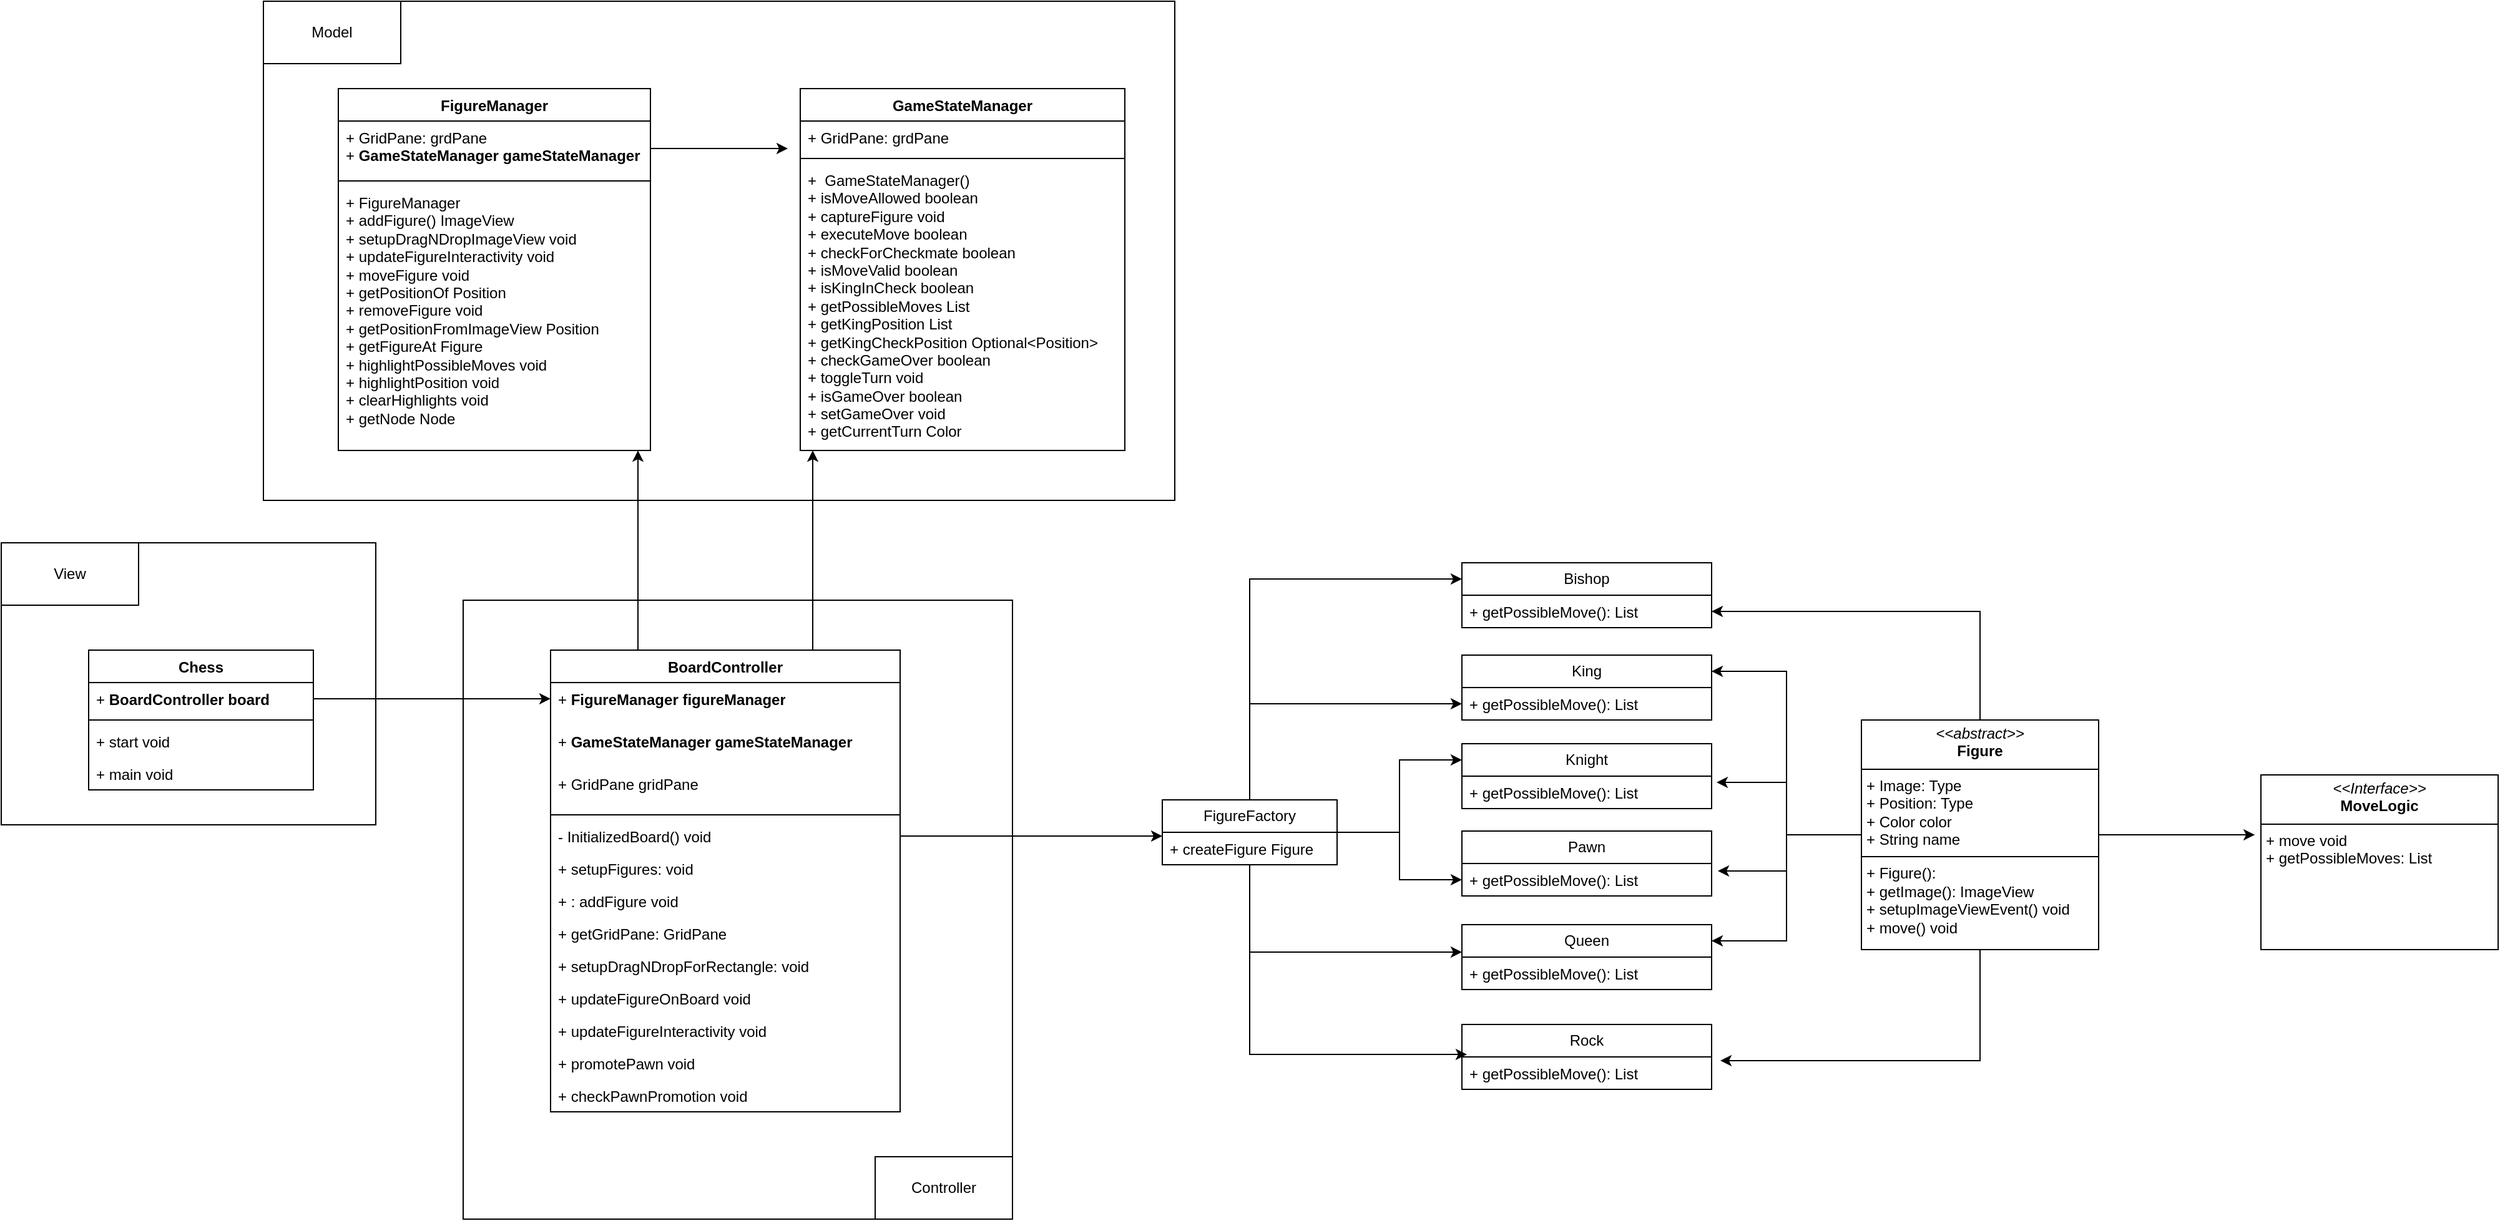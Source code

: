 <mxfile version="24.3.1" type="github">
  <diagram name="Strona-1" id="Us462Q0NrzWCBAyONTKx">
    <mxGraphModel dx="2203" dy="2340" grid="1" gridSize="10" guides="1" tooltips="1" connect="1" arrows="1" fold="1" page="1" pageScale="1" pageWidth="1654" pageHeight="1169" math="0" shadow="0">
      <root>
        <mxCell id="0" />
        <mxCell id="1" parent="0" />
        <mxCell id="w8j8DnIwG2Rcdh9Socys-90" value="" style="html=1;whiteSpace=wrap;" vertex="1" parent="1">
          <mxGeometry x="70" y="394" width="300" height="226" as="geometry" />
        </mxCell>
        <mxCell id="w8j8DnIwG2Rcdh9Socys-89" value="" style="html=1;whiteSpace=wrap;" vertex="1" parent="1">
          <mxGeometry x="440" y="440" width="440" height="496" as="geometry" />
        </mxCell>
        <mxCell id="w8j8DnIwG2Rcdh9Socys-23" value="" style="html=1;whiteSpace=wrap;" vertex="1" parent="1">
          <mxGeometry x="280" y="-40" width="730" height="400" as="geometry" />
        </mxCell>
        <mxCell id="w8j8DnIwG2Rcdh9Socys-5" value="FigureManager" style="swimlane;fontStyle=1;align=center;verticalAlign=top;childLayout=stackLayout;horizontal=1;startSize=26;horizontalStack=0;resizeParent=1;resizeParentMax=0;resizeLast=0;collapsible=1;marginBottom=0;whiteSpace=wrap;html=1;" vertex="1" parent="1">
          <mxGeometry x="340" y="30" width="250" height="290" as="geometry" />
        </mxCell>
        <mxCell id="w8j8DnIwG2Rcdh9Socys-87" style="edgeStyle=orthogonalEdgeStyle;rounded=0;orthogonalLoop=1;jettySize=auto;html=1;" edge="1" parent="w8j8DnIwG2Rcdh9Socys-5" source="w8j8DnIwG2Rcdh9Socys-6">
          <mxGeometry relative="1" as="geometry">
            <mxPoint x="360" y="48" as="targetPoint" />
          </mxGeometry>
        </mxCell>
        <mxCell id="w8j8DnIwG2Rcdh9Socys-6" value="+ GridPane: grdPane&lt;div&gt;+&amp;nbsp;&lt;span style=&quot;font-weight: 700; text-align: center; background-color: initial;&quot;&gt;GameStateManager g&lt;/span&gt;&lt;span style=&quot;font-weight: 700; text-align: center; background-color: initial;&quot;&gt;ameStateManager&lt;/span&gt;&lt;/div&gt;" style="text;strokeColor=none;fillColor=none;align=left;verticalAlign=top;spacingLeft=4;spacingRight=4;overflow=hidden;rotatable=0;points=[[0,0.5],[1,0.5]];portConstraint=eastwest;whiteSpace=wrap;html=1;" vertex="1" parent="w8j8DnIwG2Rcdh9Socys-5">
          <mxGeometry y="26" width="250" height="44" as="geometry" />
        </mxCell>
        <mxCell id="w8j8DnIwG2Rcdh9Socys-7" value="" style="line;strokeWidth=1;fillColor=none;align=left;verticalAlign=middle;spacingTop=-1;spacingLeft=3;spacingRight=3;rotatable=0;labelPosition=right;points=[];portConstraint=eastwest;strokeColor=inherit;" vertex="1" parent="w8j8DnIwG2Rcdh9Socys-5">
          <mxGeometry y="70" width="250" height="8" as="geometry" />
        </mxCell>
        <mxCell id="w8j8DnIwG2Rcdh9Socys-8" value="+ FigureManager&lt;div&gt;+ addFigure() ImageView&lt;/div&gt;&lt;div&gt;+&amp;nbsp;setupDragNDropImageView void&lt;/div&gt;&lt;div&gt;+&amp;nbsp;updateFigureInteractivity void&lt;/div&gt;&lt;div&gt;+&amp;nbsp;moveFigure void&lt;/div&gt;&lt;div&gt;+&amp;nbsp;getPositionOf Position&lt;/div&gt;&lt;div&gt;+&amp;nbsp;removeFigure void&lt;/div&gt;&lt;div&gt;+&amp;nbsp;getPositionFromImageView Position&lt;/div&gt;&lt;div&gt;+&amp;nbsp;getFigureAt Figure&lt;/div&gt;&lt;div&gt;+&amp;nbsp;highlightPossibleMoves void&lt;/div&gt;&lt;div&gt;+&amp;nbsp;highlightPosition void&lt;/div&gt;&lt;div&gt;+&amp;nbsp;clearHighlights void&lt;/div&gt;&lt;div&gt;+&amp;nbsp;getNode Node&lt;/div&gt;" style="text;strokeColor=none;fillColor=none;align=left;verticalAlign=top;spacingLeft=4;spacingRight=4;overflow=hidden;rotatable=0;points=[[0,0.5],[1,0.5]];portConstraint=eastwest;whiteSpace=wrap;html=1;" vertex="1" parent="w8j8DnIwG2Rcdh9Socys-5">
          <mxGeometry y="78" width="250" height="212" as="geometry" />
        </mxCell>
        <mxCell id="w8j8DnIwG2Rcdh9Socys-9" value="GameStateManager" style="swimlane;fontStyle=1;align=center;verticalAlign=top;childLayout=stackLayout;horizontal=1;startSize=26;horizontalStack=0;resizeParent=1;resizeParentMax=0;resizeLast=0;collapsible=1;marginBottom=0;whiteSpace=wrap;html=1;" vertex="1" parent="1">
          <mxGeometry x="710" y="30" width="260" height="290" as="geometry" />
        </mxCell>
        <mxCell id="w8j8DnIwG2Rcdh9Socys-10" value="+ GridPane: grdPane" style="text;strokeColor=none;fillColor=none;align=left;verticalAlign=top;spacingLeft=4;spacingRight=4;overflow=hidden;rotatable=0;points=[[0,0.5],[1,0.5]];portConstraint=eastwest;whiteSpace=wrap;html=1;" vertex="1" parent="w8j8DnIwG2Rcdh9Socys-9">
          <mxGeometry y="26" width="260" height="26" as="geometry" />
        </mxCell>
        <mxCell id="w8j8DnIwG2Rcdh9Socys-11" value="" style="line;strokeWidth=1;fillColor=none;align=left;verticalAlign=middle;spacingTop=-1;spacingLeft=3;spacingRight=3;rotatable=0;labelPosition=right;points=[];portConstraint=eastwest;strokeColor=inherit;" vertex="1" parent="w8j8DnIwG2Rcdh9Socys-9">
          <mxGeometry y="52" width="260" height="8" as="geometry" />
        </mxCell>
        <mxCell id="w8j8DnIwG2Rcdh9Socys-12" value="+&amp;nbsp; GameStateManager()&lt;div&gt;+ isMoveAllowed boolean&lt;/div&gt;&lt;div&gt;+&lt;span style=&quot;background-color: initial;&quot;&gt;&amp;nbsp;&lt;/span&gt;&lt;span style=&quot;background-color: initial;&quot;&gt;captureFigure void&lt;/span&gt;&lt;/div&gt;&lt;div&gt;&lt;span style=&quot;background-color: initial;&quot;&gt;+&amp;nbsp;&lt;/span&gt;&lt;span style=&quot;background-color: initial;&quot;&gt;executeMove boolean&lt;/span&gt;&lt;/div&gt;&lt;div&gt;&lt;span style=&quot;background-color: initial;&quot;&gt;+&amp;nbsp;&lt;/span&gt;&lt;span style=&quot;background-color: initial;&quot;&gt;checkForCheckmate boolean&lt;/span&gt;&lt;/div&gt;&lt;div&gt;&lt;span style=&quot;background-color: initial;&quot;&gt;+&amp;nbsp;&lt;/span&gt;&lt;span style=&quot;background-color: initial;&quot;&gt;isMoveValid boolean&lt;/span&gt;&lt;/div&gt;&lt;div&gt;&lt;span style=&quot;background-color: initial;&quot;&gt;+&amp;nbsp;&lt;/span&gt;&lt;span style=&quot;background-color: initial;&quot;&gt;isKingInCheck boolean&lt;/span&gt;&lt;/div&gt;&lt;div&gt;&lt;span style=&quot;background-color: initial;&quot;&gt;+&amp;nbsp;&lt;/span&gt;&lt;span style=&quot;background-color: initial;&quot;&gt;getPossibleMoves List&lt;/span&gt;&lt;/div&gt;&lt;div&gt;&lt;span style=&quot;background-color: initial;&quot;&gt;+&amp;nbsp;&lt;/span&gt;&lt;span style=&quot;background-color: initial;&quot;&gt;getKingPosition List&lt;/span&gt;&lt;/div&gt;&lt;div&gt;&lt;span style=&quot;background-color: initial;&quot;&gt;+&amp;nbsp;&lt;/span&gt;&lt;span style=&quot;background-color: initial;&quot;&gt;getKingCheckPosition Optional&amp;lt;Position&amp;gt;&lt;/span&gt;&lt;/div&gt;&lt;div&gt;&lt;span style=&quot;background-color: initial;&quot;&gt;+&amp;nbsp;&lt;/span&gt;&lt;span style=&quot;background-color: initial;&quot;&gt;checkGameOver boolean&lt;/span&gt;&lt;/div&gt;&lt;div&gt;&lt;span style=&quot;background-color: initial;&quot;&gt;+&amp;nbsp;&lt;/span&gt;&lt;span style=&quot;background-color: initial;&quot;&gt;toggleTurn void&lt;/span&gt;&lt;/div&gt;&lt;div&gt;+&amp;nbsp;isGameOver boolean&lt;/div&gt;&lt;div&gt;+&amp;nbsp;setGameOver void&lt;/div&gt;&lt;div&gt;+&amp;nbsp;getCurrentTurn Color&lt;/div&gt;" style="text;strokeColor=none;fillColor=none;align=left;verticalAlign=top;spacingLeft=4;spacingRight=4;overflow=hidden;rotatable=0;points=[[0,0.5],[1,0.5]];portConstraint=eastwest;whiteSpace=wrap;html=1;" vertex="1" parent="w8j8DnIwG2Rcdh9Socys-9">
          <mxGeometry y="60" width="260" height="230" as="geometry" />
        </mxCell>
        <mxCell id="w8j8DnIwG2Rcdh9Socys-33" style="edgeStyle=orthogonalEdgeStyle;rounded=0;orthogonalLoop=1;jettySize=auto;html=1;exitX=0.25;exitY=0;exitDx=0;exitDy=0;" edge="1" parent="1" source="w8j8DnIwG2Rcdh9Socys-13">
          <mxGeometry relative="1" as="geometry">
            <mxPoint x="580" y="320" as="targetPoint" />
          </mxGeometry>
        </mxCell>
        <mxCell id="w8j8DnIwG2Rcdh9Socys-34" style="edgeStyle=orthogonalEdgeStyle;rounded=0;orthogonalLoop=1;jettySize=auto;html=1;exitX=0.75;exitY=0;exitDx=0;exitDy=0;" edge="1" parent="1" source="w8j8DnIwG2Rcdh9Socys-13">
          <mxGeometry relative="1" as="geometry">
            <mxPoint x="720" y="320" as="targetPoint" />
          </mxGeometry>
        </mxCell>
        <mxCell id="w8j8DnIwG2Rcdh9Socys-13" value="BoardController" style="swimlane;fontStyle=1;align=center;verticalAlign=top;childLayout=stackLayout;horizontal=1;startSize=26;horizontalStack=0;resizeParent=1;resizeParentMax=0;resizeLast=0;collapsible=1;marginBottom=0;whiteSpace=wrap;html=1;" vertex="1" parent="1">
          <mxGeometry x="510" y="480" width="280" height="370" as="geometry" />
        </mxCell>
        <mxCell id="w8j8DnIwG2Rcdh9Socys-14" value="+&amp;nbsp;&lt;span style=&quot;font-weight: 700; text-align: center;&quot;&gt;FigureManager fi&lt;/span&gt;&lt;span style=&quot;font-weight: 700; text-align: center;&quot;&gt;gureManager&lt;/span&gt;" style="text;strokeColor=none;fillColor=none;align=left;verticalAlign=top;spacingLeft=4;spacingRight=4;overflow=hidden;rotatable=0;points=[[0,0.5],[1,0.5]];portConstraint=eastwest;whiteSpace=wrap;html=1;" vertex="1" parent="w8j8DnIwG2Rcdh9Socys-13">
          <mxGeometry y="26" width="280" height="34" as="geometry" />
        </mxCell>
        <mxCell id="w8j8DnIwG2Rcdh9Socys-27" value="+&amp;nbsp;&lt;span style=&quot;font-weight: 700; text-align: center;&quot;&gt;GameStateManager g&lt;/span&gt;&lt;span style=&quot;font-weight: 700; text-align: center;&quot;&gt;ameStateManager&lt;/span&gt;" style="text;strokeColor=none;fillColor=none;align=left;verticalAlign=top;spacingLeft=4;spacingRight=4;overflow=hidden;rotatable=0;points=[[0,0.5],[1,0.5]];portConstraint=eastwest;whiteSpace=wrap;html=1;" vertex="1" parent="w8j8DnIwG2Rcdh9Socys-13">
          <mxGeometry y="60" width="280" height="34" as="geometry" />
        </mxCell>
        <mxCell id="w8j8DnIwG2Rcdh9Socys-35" value="+ GridPane gridPane" style="text;strokeColor=none;fillColor=none;align=left;verticalAlign=top;spacingLeft=4;spacingRight=4;overflow=hidden;rotatable=0;points=[[0,0.5],[1,0.5]];portConstraint=eastwest;whiteSpace=wrap;html=1;" vertex="1" parent="w8j8DnIwG2Rcdh9Socys-13">
          <mxGeometry y="94" width="280" height="34" as="geometry" />
        </mxCell>
        <mxCell id="w8j8DnIwG2Rcdh9Socys-15" value="" style="line;strokeWidth=1;fillColor=none;align=left;verticalAlign=middle;spacingTop=-1;spacingLeft=3;spacingRight=3;rotatable=0;labelPosition=right;points=[];portConstraint=eastwest;strokeColor=inherit;" vertex="1" parent="w8j8DnIwG2Rcdh9Socys-13">
          <mxGeometry y="128" width="280" height="8" as="geometry" />
        </mxCell>
        <mxCell id="w8j8DnIwG2Rcdh9Socys-47" style="edgeStyle=orthogonalEdgeStyle;rounded=0;orthogonalLoop=1;jettySize=auto;html=1;" edge="1" parent="w8j8DnIwG2Rcdh9Socys-13" source="w8j8DnIwG2Rcdh9Socys-26">
          <mxGeometry relative="1" as="geometry">
            <mxPoint x="490" y="149" as="targetPoint" />
          </mxGeometry>
        </mxCell>
        <mxCell id="w8j8DnIwG2Rcdh9Socys-26" value="- InitializedBoard() void" style="text;strokeColor=none;fillColor=none;align=left;verticalAlign=top;spacingLeft=4;spacingRight=4;overflow=hidden;rotatable=0;points=[[0,0.5],[1,0.5]];portConstraint=eastwest;whiteSpace=wrap;html=1;" vertex="1" parent="w8j8DnIwG2Rcdh9Socys-13">
          <mxGeometry y="136" width="280" height="26" as="geometry" />
        </mxCell>
        <mxCell id="w8j8DnIwG2Rcdh9Socys-16" value="+ setupFigures: void" style="text;strokeColor=none;fillColor=none;align=left;verticalAlign=top;spacingLeft=4;spacingRight=4;overflow=hidden;rotatable=0;points=[[0,0.5],[1,0.5]];portConstraint=eastwest;whiteSpace=wrap;html=1;" vertex="1" parent="w8j8DnIwG2Rcdh9Socys-13">
          <mxGeometry y="162" width="280" height="26" as="geometry" />
        </mxCell>
        <mxCell id="w8j8DnIwG2Rcdh9Socys-36" value="+ : addFigure void" style="text;strokeColor=none;fillColor=none;align=left;verticalAlign=top;spacingLeft=4;spacingRight=4;overflow=hidden;rotatable=0;points=[[0,0.5],[1,0.5]];portConstraint=eastwest;whiteSpace=wrap;html=1;" vertex="1" parent="w8j8DnIwG2Rcdh9Socys-13">
          <mxGeometry y="188" width="280" height="26" as="geometry" />
        </mxCell>
        <mxCell id="w8j8DnIwG2Rcdh9Socys-37" value="+ getGridPane: GridPane" style="text;strokeColor=none;fillColor=none;align=left;verticalAlign=top;spacingLeft=4;spacingRight=4;overflow=hidden;rotatable=0;points=[[0,0.5],[1,0.5]];portConstraint=eastwest;whiteSpace=wrap;html=1;" vertex="1" parent="w8j8DnIwG2Rcdh9Socys-13">
          <mxGeometry y="214" width="280" height="26" as="geometry" />
        </mxCell>
        <mxCell id="w8j8DnIwG2Rcdh9Socys-38" value="+ setupDragNDropForRectangle: void" style="text;strokeColor=none;fillColor=none;align=left;verticalAlign=top;spacingLeft=4;spacingRight=4;overflow=hidden;rotatable=0;points=[[0,0.5],[1,0.5]];portConstraint=eastwest;whiteSpace=wrap;html=1;" vertex="1" parent="w8j8DnIwG2Rcdh9Socys-13">
          <mxGeometry y="240" width="280" height="26" as="geometry" />
        </mxCell>
        <mxCell id="w8j8DnIwG2Rcdh9Socys-39" value="+ updateFigureOnBoard void" style="text;strokeColor=none;fillColor=none;align=left;verticalAlign=top;spacingLeft=4;spacingRight=4;overflow=hidden;rotatable=0;points=[[0,0.5],[1,0.5]];portConstraint=eastwest;whiteSpace=wrap;html=1;" vertex="1" parent="w8j8DnIwG2Rcdh9Socys-13">
          <mxGeometry y="266" width="280" height="26" as="geometry" />
        </mxCell>
        <mxCell id="w8j8DnIwG2Rcdh9Socys-40" value="+ updateFigureInteractivity void" style="text;strokeColor=none;fillColor=none;align=left;verticalAlign=top;spacingLeft=4;spacingRight=4;overflow=hidden;rotatable=0;points=[[0,0.5],[1,0.5]];portConstraint=eastwest;whiteSpace=wrap;html=1;" vertex="1" parent="w8j8DnIwG2Rcdh9Socys-13">
          <mxGeometry y="292" width="280" height="26" as="geometry" />
        </mxCell>
        <mxCell id="w8j8DnIwG2Rcdh9Socys-41" value="+ promotePawn void" style="text;strokeColor=none;fillColor=none;align=left;verticalAlign=top;spacingLeft=4;spacingRight=4;overflow=hidden;rotatable=0;points=[[0,0.5],[1,0.5]];portConstraint=eastwest;whiteSpace=wrap;html=1;" vertex="1" parent="w8j8DnIwG2Rcdh9Socys-13">
          <mxGeometry y="318" width="280" height="26" as="geometry" />
        </mxCell>
        <mxCell id="w8j8DnIwG2Rcdh9Socys-42" value="+ checkPawnPromotion void" style="text;strokeColor=none;fillColor=none;align=left;verticalAlign=top;spacingLeft=4;spacingRight=4;overflow=hidden;rotatable=0;points=[[0,0.5],[1,0.5]];portConstraint=eastwest;whiteSpace=wrap;html=1;" vertex="1" parent="w8j8DnIwG2Rcdh9Socys-13">
          <mxGeometry y="344" width="280" height="26" as="geometry" />
        </mxCell>
        <mxCell id="w8j8DnIwG2Rcdh9Socys-17" value="Chess" style="swimlane;fontStyle=1;align=center;verticalAlign=top;childLayout=stackLayout;horizontal=1;startSize=26;horizontalStack=0;resizeParent=1;resizeParentMax=0;resizeLast=0;collapsible=1;marginBottom=0;whiteSpace=wrap;html=1;" vertex="1" parent="1">
          <mxGeometry x="140" y="480" width="180" height="112" as="geometry" />
        </mxCell>
        <mxCell id="w8j8DnIwG2Rcdh9Socys-18" value="+&amp;nbsp;&lt;span style=&quot;font-weight: 700; text-align: center;&quot;&gt;BoardController board&lt;/span&gt;" style="text;strokeColor=none;fillColor=none;align=left;verticalAlign=top;spacingLeft=4;spacingRight=4;overflow=hidden;rotatable=0;points=[[0,0.5],[1,0.5]];portConstraint=eastwest;whiteSpace=wrap;html=1;" vertex="1" parent="w8j8DnIwG2Rcdh9Socys-17">
          <mxGeometry y="26" width="180" height="26" as="geometry" />
        </mxCell>
        <mxCell id="w8j8DnIwG2Rcdh9Socys-19" value="" style="line;strokeWidth=1;fillColor=none;align=left;verticalAlign=middle;spacingTop=-1;spacingLeft=3;spacingRight=3;rotatable=0;labelPosition=right;points=[];portConstraint=eastwest;strokeColor=inherit;" vertex="1" parent="w8j8DnIwG2Rcdh9Socys-17">
          <mxGeometry y="52" width="180" height="8" as="geometry" />
        </mxCell>
        <mxCell id="w8j8DnIwG2Rcdh9Socys-20" value="+ start void" style="text;strokeColor=none;fillColor=none;align=left;verticalAlign=top;spacingLeft=4;spacingRight=4;overflow=hidden;rotatable=0;points=[[0,0.5],[1,0.5]];portConstraint=eastwest;whiteSpace=wrap;html=1;" vertex="1" parent="w8j8DnIwG2Rcdh9Socys-17">
          <mxGeometry y="60" width="180" height="26" as="geometry" />
        </mxCell>
        <mxCell id="w8j8DnIwG2Rcdh9Socys-48" value="+ main void" style="text;strokeColor=none;fillColor=none;align=left;verticalAlign=top;spacingLeft=4;spacingRight=4;overflow=hidden;rotatable=0;points=[[0,0.5],[1,0.5]];portConstraint=eastwest;whiteSpace=wrap;html=1;" vertex="1" parent="w8j8DnIwG2Rcdh9Socys-17">
          <mxGeometry y="86" width="180" height="26" as="geometry" />
        </mxCell>
        <mxCell id="w8j8DnIwG2Rcdh9Socys-21" value="View" style="html=1;whiteSpace=wrap;" vertex="1" parent="1">
          <mxGeometry x="70" y="394" width="110" height="50" as="geometry" />
        </mxCell>
        <mxCell id="w8j8DnIwG2Rcdh9Socys-22" value="Controller" style="html=1;whiteSpace=wrap;" vertex="1" parent="1">
          <mxGeometry x="770" y="886" width="110" height="50" as="geometry" />
        </mxCell>
        <mxCell id="w8j8DnIwG2Rcdh9Socys-68" style="edgeStyle=orthogonalEdgeStyle;rounded=0;orthogonalLoop=1;jettySize=auto;html=1;entryX=0;entryY=0.25;entryDx=0;entryDy=0;" edge="1" parent="1" source="w8j8DnIwG2Rcdh9Socys-43" target="w8j8DnIwG2Rcdh9Socys-52">
          <mxGeometry relative="1" as="geometry">
            <Array as="points">
              <mxPoint x="1070" y="423" />
            </Array>
          </mxGeometry>
        </mxCell>
        <mxCell id="w8j8DnIwG2Rcdh9Socys-69" style="edgeStyle=orthogonalEdgeStyle;rounded=0;orthogonalLoop=1;jettySize=auto;html=1;" edge="1" parent="1" source="w8j8DnIwG2Rcdh9Socys-43" target="w8j8DnIwG2Rcdh9Socys-57">
          <mxGeometry relative="1" as="geometry" />
        </mxCell>
        <mxCell id="w8j8DnIwG2Rcdh9Socys-70" style="edgeStyle=orthogonalEdgeStyle;rounded=0;orthogonalLoop=1;jettySize=auto;html=1;entryX=0;entryY=0.25;entryDx=0;entryDy=0;" edge="1" parent="1" source="w8j8DnIwG2Rcdh9Socys-43" target="w8j8DnIwG2Rcdh9Socys-59">
          <mxGeometry relative="1" as="geometry" />
        </mxCell>
        <mxCell id="w8j8DnIwG2Rcdh9Socys-71" style="edgeStyle=orthogonalEdgeStyle;rounded=0;orthogonalLoop=1;jettySize=auto;html=1;entryX=0;entryY=0.5;entryDx=0;entryDy=0;" edge="1" parent="1" source="w8j8DnIwG2Rcdh9Socys-43" target="w8j8DnIwG2Rcdh9Socys-62">
          <mxGeometry relative="1" as="geometry" />
        </mxCell>
        <mxCell id="w8j8DnIwG2Rcdh9Socys-43" value="FigureFactory" style="swimlane;fontStyle=0;childLayout=stackLayout;horizontal=1;startSize=26;fillColor=none;horizontalStack=0;resizeParent=1;resizeParentMax=0;resizeLast=0;collapsible=1;marginBottom=0;whiteSpace=wrap;html=1;" vertex="1" parent="1">
          <mxGeometry x="1000" y="600" width="140" height="52" as="geometry" />
        </mxCell>
        <mxCell id="w8j8DnIwG2Rcdh9Socys-76" value="+ createFigure Figure" style="text;strokeColor=none;fillColor=none;align=left;verticalAlign=top;spacingLeft=4;spacingRight=4;overflow=hidden;rotatable=0;points=[[0,0.5],[1,0.5]];portConstraint=eastwest;whiteSpace=wrap;html=1;" vertex="1" parent="w8j8DnIwG2Rcdh9Socys-43">
          <mxGeometry y="26" width="140" height="26" as="geometry" />
        </mxCell>
        <mxCell id="w8j8DnIwG2Rcdh9Socys-51" style="edgeStyle=orthogonalEdgeStyle;rounded=0;orthogonalLoop=1;jettySize=auto;html=1;entryX=0;entryY=0.382;entryDx=0;entryDy=0;entryPerimeter=0;" edge="1" parent="1" source="w8j8DnIwG2Rcdh9Socys-18" target="w8j8DnIwG2Rcdh9Socys-14">
          <mxGeometry relative="1" as="geometry" />
        </mxCell>
        <mxCell id="w8j8DnIwG2Rcdh9Socys-52" value="Bishop" style="swimlane;fontStyle=0;childLayout=stackLayout;horizontal=1;startSize=26;fillColor=none;horizontalStack=0;resizeParent=1;resizeParentMax=0;resizeLast=0;collapsible=1;marginBottom=0;whiteSpace=wrap;html=1;" vertex="1" parent="1">
          <mxGeometry x="1240" y="410" width="200" height="52" as="geometry" />
        </mxCell>
        <mxCell id="w8j8DnIwG2Rcdh9Socys-55" value="+ getPossibleMove(): List" style="text;strokeColor=none;fillColor=none;align=left;verticalAlign=top;spacingLeft=4;spacingRight=4;overflow=hidden;rotatable=0;points=[[0,0.5],[1,0.5]];portConstraint=eastwest;whiteSpace=wrap;html=1;" vertex="1" parent="w8j8DnIwG2Rcdh9Socys-52">
          <mxGeometry y="26" width="200" height="26" as="geometry" />
        </mxCell>
        <mxCell id="w8j8DnIwG2Rcdh9Socys-56" value="King" style="swimlane;fontStyle=0;childLayout=stackLayout;horizontal=1;startSize=26;fillColor=none;horizontalStack=0;resizeParent=1;resizeParentMax=0;resizeLast=0;collapsible=1;marginBottom=0;whiteSpace=wrap;html=1;" vertex="1" parent="1">
          <mxGeometry x="1240" y="484" width="200" height="52" as="geometry" />
        </mxCell>
        <mxCell id="w8j8DnIwG2Rcdh9Socys-57" value="+ getPossibleMove(): List" style="text;strokeColor=none;fillColor=none;align=left;verticalAlign=top;spacingLeft=4;spacingRight=4;overflow=hidden;rotatable=0;points=[[0,0.5],[1,0.5]];portConstraint=eastwest;whiteSpace=wrap;html=1;" vertex="1" parent="w8j8DnIwG2Rcdh9Socys-56">
          <mxGeometry y="26" width="200" height="26" as="geometry" />
        </mxCell>
        <mxCell id="w8j8DnIwG2Rcdh9Socys-59" value="Knight" style="swimlane;fontStyle=0;childLayout=stackLayout;horizontal=1;startSize=26;fillColor=none;horizontalStack=0;resizeParent=1;resizeParentMax=0;resizeLast=0;collapsible=1;marginBottom=0;whiteSpace=wrap;html=1;" vertex="1" parent="1">
          <mxGeometry x="1240" y="555" width="200" height="52" as="geometry" />
        </mxCell>
        <mxCell id="w8j8DnIwG2Rcdh9Socys-60" value="+ getPossibleMove(): List" style="text;strokeColor=none;fillColor=none;align=left;verticalAlign=top;spacingLeft=4;spacingRight=4;overflow=hidden;rotatable=0;points=[[0,0.5],[1,0.5]];portConstraint=eastwest;whiteSpace=wrap;html=1;" vertex="1" parent="w8j8DnIwG2Rcdh9Socys-59">
          <mxGeometry y="26" width="200" height="26" as="geometry" />
        </mxCell>
        <mxCell id="w8j8DnIwG2Rcdh9Socys-61" value="Pawn" style="swimlane;fontStyle=0;childLayout=stackLayout;horizontal=1;startSize=26;fillColor=none;horizontalStack=0;resizeParent=1;resizeParentMax=0;resizeLast=0;collapsible=1;marginBottom=0;whiteSpace=wrap;html=1;" vertex="1" parent="1">
          <mxGeometry x="1240" y="625" width="200" height="52" as="geometry" />
        </mxCell>
        <mxCell id="w8j8DnIwG2Rcdh9Socys-62" value="+ getPossibleMove(): List" style="text;strokeColor=none;fillColor=none;align=left;verticalAlign=top;spacingLeft=4;spacingRight=4;overflow=hidden;rotatable=0;points=[[0,0.5],[1,0.5]];portConstraint=eastwest;whiteSpace=wrap;html=1;" vertex="1" parent="w8j8DnIwG2Rcdh9Socys-61">
          <mxGeometry y="26" width="200" height="26" as="geometry" />
        </mxCell>
        <mxCell id="w8j8DnIwG2Rcdh9Socys-63" value="Queen" style="swimlane;fontStyle=0;childLayout=stackLayout;horizontal=1;startSize=26;fillColor=none;horizontalStack=0;resizeParent=1;resizeParentMax=0;resizeLast=0;collapsible=1;marginBottom=0;whiteSpace=wrap;html=1;" vertex="1" parent="1">
          <mxGeometry x="1240" y="700" width="200" height="52" as="geometry" />
        </mxCell>
        <mxCell id="w8j8DnIwG2Rcdh9Socys-64" value="+ getPossibleMove(): List" style="text;strokeColor=none;fillColor=none;align=left;verticalAlign=top;spacingLeft=4;spacingRight=4;overflow=hidden;rotatable=0;points=[[0,0.5],[1,0.5]];portConstraint=eastwest;whiteSpace=wrap;html=1;" vertex="1" parent="w8j8DnIwG2Rcdh9Socys-63">
          <mxGeometry y="26" width="200" height="26" as="geometry" />
        </mxCell>
        <mxCell id="w8j8DnIwG2Rcdh9Socys-66" value="Rock" style="swimlane;fontStyle=0;childLayout=stackLayout;horizontal=1;startSize=26;fillColor=none;horizontalStack=0;resizeParent=1;resizeParentMax=0;resizeLast=0;collapsible=1;marginBottom=0;whiteSpace=wrap;html=1;" vertex="1" parent="1">
          <mxGeometry x="1240" y="780" width="200" height="52" as="geometry" />
        </mxCell>
        <mxCell id="w8j8DnIwG2Rcdh9Socys-67" value="+ getPossibleMove(): List" style="text;strokeColor=none;fillColor=none;align=left;verticalAlign=top;spacingLeft=4;spacingRight=4;overflow=hidden;rotatable=0;points=[[0,0.5],[1,0.5]];portConstraint=eastwest;whiteSpace=wrap;html=1;" vertex="1" parent="w8j8DnIwG2Rcdh9Socys-66">
          <mxGeometry y="26" width="200" height="26" as="geometry" />
        </mxCell>
        <mxCell id="w8j8DnIwG2Rcdh9Socys-72" style="edgeStyle=orthogonalEdgeStyle;rounded=0;orthogonalLoop=1;jettySize=auto;html=1;entryX=0;entryY=-0.154;entryDx=0;entryDy=0;entryPerimeter=0;" edge="1" parent="1" source="w8j8DnIwG2Rcdh9Socys-43" target="w8j8DnIwG2Rcdh9Socys-64">
          <mxGeometry relative="1" as="geometry" />
        </mxCell>
        <mxCell id="w8j8DnIwG2Rcdh9Socys-73" style="edgeStyle=orthogonalEdgeStyle;rounded=0;orthogonalLoop=1;jettySize=auto;html=1;entryX=0.02;entryY=-0.077;entryDx=0;entryDy=0;entryPerimeter=0;" edge="1" parent="1" source="w8j8DnIwG2Rcdh9Socys-43" target="w8j8DnIwG2Rcdh9Socys-67">
          <mxGeometry relative="1" as="geometry" />
        </mxCell>
        <mxCell id="w8j8DnIwG2Rcdh9Socys-79" style="edgeStyle=orthogonalEdgeStyle;rounded=0;orthogonalLoop=1;jettySize=auto;html=1;entryX=1;entryY=0.5;entryDx=0;entryDy=0;" edge="1" parent="1" source="w8j8DnIwG2Rcdh9Socys-78" target="w8j8DnIwG2Rcdh9Socys-55">
          <mxGeometry relative="1" as="geometry" />
        </mxCell>
        <mxCell id="w8j8DnIwG2Rcdh9Socys-80" style="edgeStyle=orthogonalEdgeStyle;rounded=0;orthogonalLoop=1;jettySize=auto;html=1;entryX=1;entryY=0.25;entryDx=0;entryDy=0;" edge="1" parent="1" source="w8j8DnIwG2Rcdh9Socys-78" target="w8j8DnIwG2Rcdh9Socys-56">
          <mxGeometry relative="1" as="geometry" />
        </mxCell>
        <mxCell id="w8j8DnIwG2Rcdh9Socys-83" style="edgeStyle=orthogonalEdgeStyle;rounded=0;orthogonalLoop=1;jettySize=auto;html=1;entryX=1;entryY=0.25;entryDx=0;entryDy=0;" edge="1" parent="1" source="w8j8DnIwG2Rcdh9Socys-78" target="w8j8DnIwG2Rcdh9Socys-63">
          <mxGeometry relative="1" as="geometry" />
        </mxCell>
        <mxCell id="w8j8DnIwG2Rcdh9Socys-78" value="&lt;p style=&quot;margin:0px;margin-top:4px;text-align:center;&quot;&gt;&lt;i&gt;&amp;lt;&amp;lt;abstract&amp;gt;&amp;gt;&lt;/i&gt;&lt;br&gt;&lt;b&gt;Figure&lt;/b&gt;&lt;/p&gt;&lt;hr size=&quot;1&quot; style=&quot;border-style:solid;&quot;&gt;&lt;p style=&quot;margin:0px;margin-left:4px;&quot;&gt;+ Image: Type&lt;br&gt;+ Position: Type&lt;/p&gt;&lt;p style=&quot;margin:0px;margin-left:4px;&quot;&gt;+ Color color&lt;/p&gt;&lt;p style=&quot;margin:0px;margin-left:4px;&quot;&gt;+ String name&lt;/p&gt;&lt;hr size=&quot;1&quot; style=&quot;border-style:solid;&quot;&gt;&lt;p style=&quot;margin:0px;margin-left:4px;&quot;&gt;+ Figure():&amp;nbsp;&lt;br&gt;+ getImage(): ImageView&lt;/p&gt;&lt;p style=&quot;margin:0px;margin-left:4px;&quot;&gt;+ setupImageViewEvent() void&lt;/p&gt;&lt;p style=&quot;margin:0px;margin-left:4px;&quot;&gt;+ move() void&lt;/p&gt;" style="verticalAlign=top;align=left;overflow=fill;html=1;whiteSpace=wrap;" vertex="1" parent="1">
          <mxGeometry x="1560" y="536" width="190" height="184" as="geometry" />
        </mxCell>
        <mxCell id="w8j8DnIwG2Rcdh9Socys-81" style="edgeStyle=orthogonalEdgeStyle;rounded=0;orthogonalLoop=1;jettySize=auto;html=1;entryX=1.02;entryY=0.192;entryDx=0;entryDy=0;entryPerimeter=0;" edge="1" parent="1" source="w8j8DnIwG2Rcdh9Socys-78" target="w8j8DnIwG2Rcdh9Socys-60">
          <mxGeometry relative="1" as="geometry" />
        </mxCell>
        <mxCell id="w8j8DnIwG2Rcdh9Socys-82" style="edgeStyle=orthogonalEdgeStyle;rounded=0;orthogonalLoop=1;jettySize=auto;html=1;entryX=1.025;entryY=0.231;entryDx=0;entryDy=0;entryPerimeter=0;" edge="1" parent="1" source="w8j8DnIwG2Rcdh9Socys-78" target="w8j8DnIwG2Rcdh9Socys-62">
          <mxGeometry relative="1" as="geometry" />
        </mxCell>
        <mxCell id="w8j8DnIwG2Rcdh9Socys-84" style="edgeStyle=orthogonalEdgeStyle;rounded=0;orthogonalLoop=1;jettySize=auto;html=1;entryX=1.035;entryY=0.115;entryDx=0;entryDy=0;entryPerimeter=0;" edge="1" parent="1" source="w8j8DnIwG2Rcdh9Socys-78" target="w8j8DnIwG2Rcdh9Socys-67">
          <mxGeometry relative="1" as="geometry" />
        </mxCell>
        <mxCell id="w8j8DnIwG2Rcdh9Socys-85" value="&lt;p style=&quot;margin:0px;margin-top:4px;text-align:center;&quot;&gt;&lt;i&gt;&amp;lt;&amp;lt;Interface&amp;gt;&amp;gt;&lt;/i&gt;&lt;br&gt;&lt;b&gt;MoveLogic&lt;/b&gt;&lt;/p&gt;&lt;hr size=&quot;1&quot; style=&quot;border-style:solid;&quot;&gt;&lt;p style=&quot;margin:0px;margin-left:4px;&quot;&gt;&lt;/p&gt;&lt;p style=&quot;margin:0px;margin-left:4px;&quot;&gt;+ move void&lt;br&gt;+ getPossibleMoves: List&lt;/p&gt;" style="verticalAlign=top;align=left;overflow=fill;html=1;whiteSpace=wrap;" vertex="1" parent="1">
          <mxGeometry x="1880" y="580" width="190" height="140" as="geometry" />
        </mxCell>
        <mxCell id="w8j8DnIwG2Rcdh9Socys-86" style="edgeStyle=orthogonalEdgeStyle;rounded=0;orthogonalLoop=1;jettySize=auto;html=1;entryX=-0.026;entryY=0.343;entryDx=0;entryDy=0;entryPerimeter=0;" edge="1" parent="1" source="w8j8DnIwG2Rcdh9Socys-78" target="w8j8DnIwG2Rcdh9Socys-85">
          <mxGeometry relative="1" as="geometry" />
        </mxCell>
        <mxCell id="w8j8DnIwG2Rcdh9Socys-88" value="Model" style="html=1;whiteSpace=wrap;" vertex="1" parent="1">
          <mxGeometry x="280" y="-40" width="110" height="50" as="geometry" />
        </mxCell>
      </root>
    </mxGraphModel>
  </diagram>
</mxfile>
